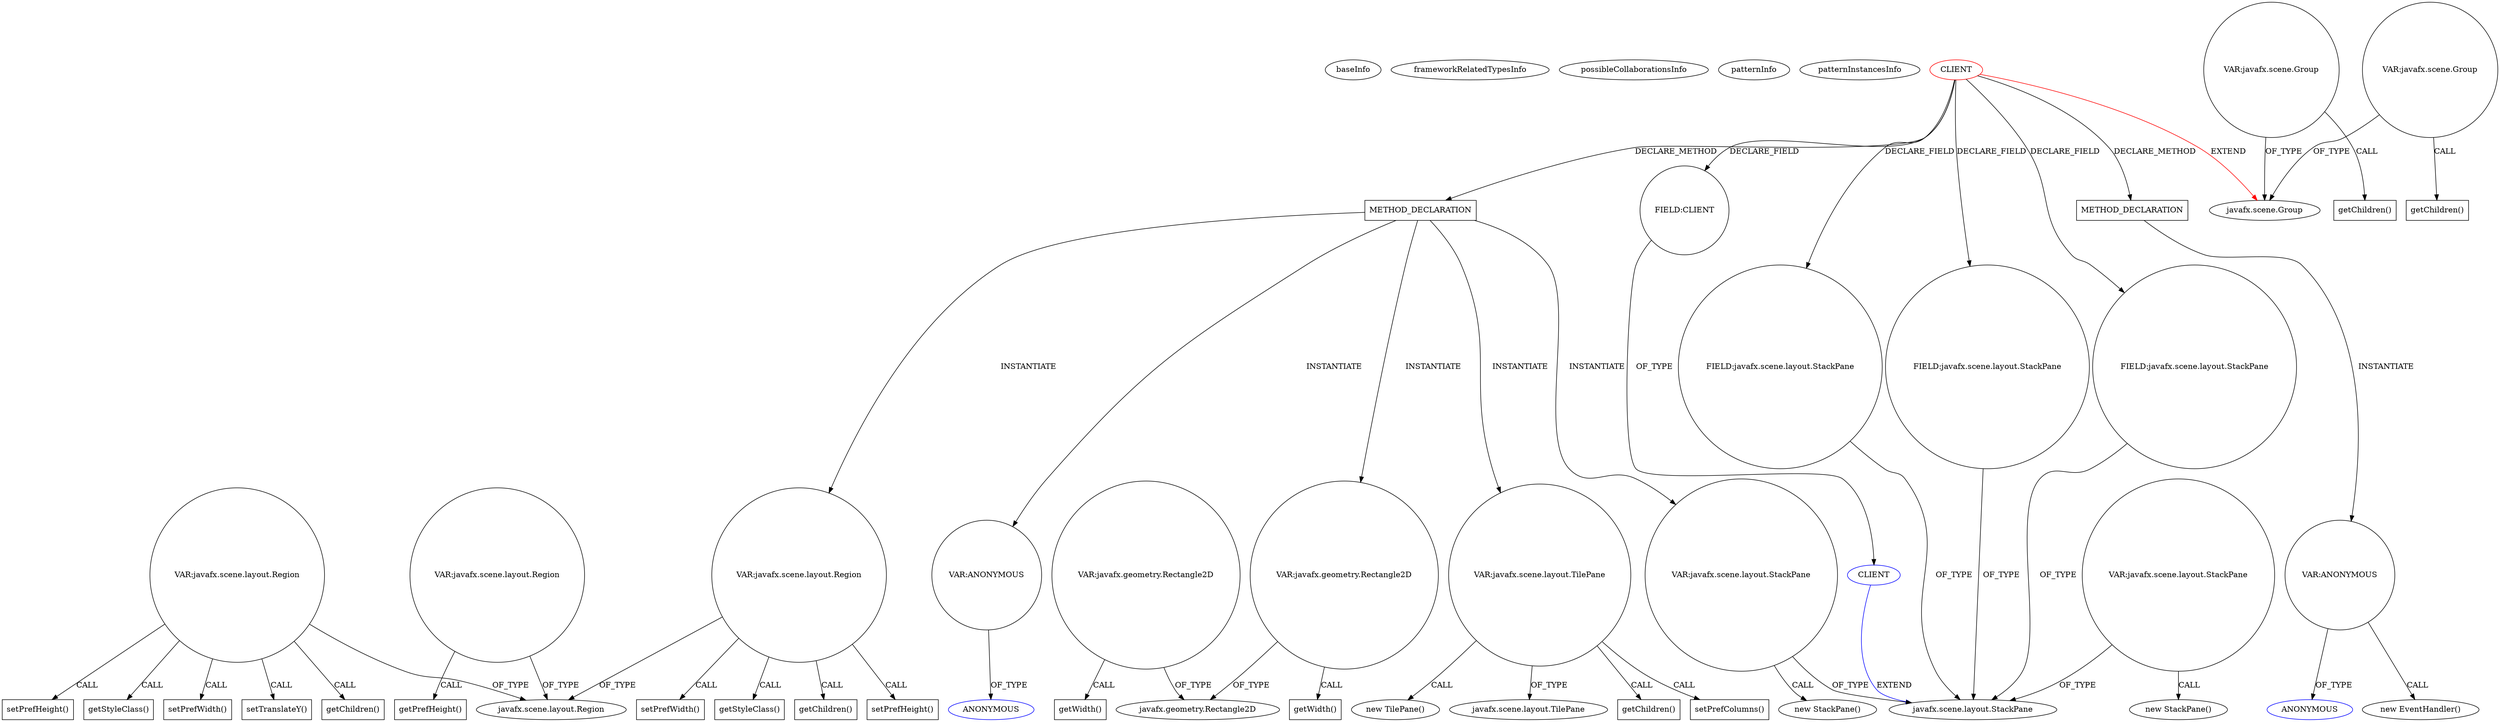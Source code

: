 digraph {
baseInfo[graphId=3913,category="pattern",isAnonymous=false,possibleRelation=true]
frameworkRelatedTypesInfo[0="javafx.scene.Group"]
possibleCollaborationsInfo[0="3913~FIELD_TYPE_DECLARATION-~javafx.scene.Group ~javafx.scene.layout.StackPane ~false~false"]
patternInfo[frequency=2.0,patternRootClient=0]
patternInstancesInfo[0="UrsKR-fxcalendar~/UrsKR-fxcalendar/fxcalendar-master/src/main/java/com/sai/javafx/calendar/BasePane.java~BasePane~1540",1="UrsKR-fxcalendar~/UrsKR-fxcalendar/fxcalendar-master/src/main/java/com/sai/javafx/calendar/TopPane.java~TopPane~1530"]
140[label="new TilePane()",vertexType="CONSTRUCTOR_CALL",isFrameworkType=false]
141[label="VAR:javafx.scene.layout.TilePane",vertexType="VARIABLE_EXPRESION",isFrameworkType=false,shape=circle]
142[label="javafx.scene.layout.TilePane",vertexType="FRAMEWORK_CLASS_TYPE",isFrameworkType=false]
126[label="METHOD_DECLARATION",vertexType="CLIENT_METHOD_DECLARATION",isFrameworkType=false,shape=box]
130[label="VAR:javafx.scene.layout.Region",vertexType="VARIABLE_EXPRESION",isFrameworkType=false,shape=circle]
0[label="CLIENT",vertexType="ROOT_CLIENT_CLASS_DECLARATION",isFrameworkType=false,color=red]
148[label="VAR:ANONYMOUS",vertexType="VARIABLE_EXPRESION",isFrameworkType=false,shape=circle]
149[label="ANONYMOUS",vertexType="REFERENCE_ANONYMOUS_DECLARATION",isFrameworkType=false,color=blue]
2[label="FIELD:CLIENT",vertexType="FIELD_DECLARATION",isFrameworkType=false,shape=circle]
31[label="javafx.scene.layout.Region",vertexType="FRAMEWORK_CLASS_TYPE",isFrameworkType=false]
146[label="getChildren()",vertexType="INSIDE_CALL",isFrameworkType=false,shape=box]
161[label="getChildren()",vertexType="INSIDE_CALL",isFrameworkType=false,shape=box]
133[label="VAR:javafx.geometry.Rectangle2D",vertexType="VARIABLE_EXPRESION",isFrameworkType=false,shape=circle]
134[label="getWidth()",vertexType="INSIDE_CALL",isFrameworkType=false,shape=box]
137[label="setPrefHeight()",vertexType="INSIDE_CALL",isFrameworkType=false,shape=box]
34[label="javafx.geometry.Rectangle2D",vertexType="FRAMEWORK_CLASS_TYPE",isFrameworkType=false]
200[label="VAR:javafx.geometry.Rectangle2D",vertexType="VARIABLE_EXPRESION",isFrameworkType=false,shape=circle]
201[label="getWidth()",vertexType="INSIDE_CALL",isFrameworkType=false,shape=box]
131[label="setPrefWidth()",vertexType="INSIDE_CALL",isFrameworkType=false,shape=box]
1[label="javafx.scene.Group",vertexType="FRAMEWORK_CLASS_TYPE",isFrameworkType=false]
197[label="VAR:javafx.scene.layout.Region",vertexType="VARIABLE_EXPRESION",isFrameworkType=false,shape=circle]
224[label="VAR:javafx.scene.Group",vertexType="VARIABLE_EXPRESION",isFrameworkType=false,shape=circle]
225[label="getChildren()",vertexType="INSIDE_CALL",isFrameworkType=false,shape=box]
69[label="VAR:javafx.scene.Group",vertexType="VARIABLE_EXPRESION",isFrameworkType=false,shape=circle]
70[label="getChildren()",vertexType="INSIDE_CALL",isFrameworkType=false,shape=box]
3[label="CLIENT",vertexType="REFERENCE_CLIENT_CLASS_DECLARATION",isFrameworkType=false,color=blue]
4[label="javafx.scene.layout.StackPane",vertexType="FRAMEWORK_CLASS_TYPE",isFrameworkType=false]
221[label="VAR:javafx.scene.layout.Region",vertexType="VARIABLE_EXPRESION",isFrameworkType=false,shape=circle]
212[label="getChildren()",vertexType="INSIDE_CALL",isFrameworkType=false,shape=box]
204[label="setPrefHeight()",vertexType="INSIDE_CALL",isFrameworkType=false,shape=box]
222[label="getPrefHeight()",vertexType="INSIDE_CALL",isFrameworkType=false,shape=box]
139[label="getStyleClass()",vertexType="INSIDE_CALL",isFrameworkType=false,shape=box]
206[label="getStyleClass()",vertexType="INSIDE_CALL",isFrameworkType=false,shape=box]
9[label="FIELD:javafx.scene.layout.StackPane",vertexType="FIELD_DECLARATION",isFrameworkType=false,shape=circle]
128[label="VAR:javafx.scene.layout.StackPane",vertexType="VARIABLE_EXPRESION",isFrameworkType=false,shape=circle]
17[label="VAR:javafx.scene.layout.StackPane",vertexType="VARIABLE_EXPRESION",isFrameworkType=false,shape=circle]
13[label="FIELD:javafx.scene.layout.StackPane",vertexType="FIELD_DECLARATION",isFrameworkType=false,shape=circle]
198[label="setPrefWidth()",vertexType="INSIDE_CALL",isFrameworkType=false,shape=box]
11[label="FIELD:javafx.scene.layout.StackPane",vertexType="FIELD_DECLARATION",isFrameworkType=false,shape=circle]
214[label="setTranslateY()",vertexType="INSIDE_CALL",isFrameworkType=false,shape=box]
16[label="new StackPane()",vertexType="CONSTRUCTOR_CALL",isFrameworkType=false]
127[label="new StackPane()",vertexType="CONSTRUCTOR_CALL",isFrameworkType=false]
180[label="METHOD_DECLARATION",vertexType="CLIENT_METHOD_DECLARATION",isFrameworkType=false,shape=box]
182[label="VAR:ANONYMOUS",vertexType="VARIABLE_EXPRESION",isFrameworkType=false,shape=circle]
183[label="ANONYMOUS",vertexType="REFERENCE_ANONYMOUS_DECLARATION",isFrameworkType=false,color=blue]
181[label="new EventHandler()",vertexType="CONSTRUCTOR_CALL",isFrameworkType=false]
144[label="setPrefColumns()",vertexType="INSIDE_CALL",isFrameworkType=false,shape=box]
133->34[label="OF_TYPE"]
197->198[label="CALL"]
17->4[label="OF_TYPE"]
182->181[label="CALL"]
130->137[label="CALL"]
141->146[label="CALL"]
224->1[label="OF_TYPE"]
197->212[label="CALL"]
128->4[label="OF_TYPE"]
130->139[label="CALL"]
141->142[label="OF_TYPE"]
126->130[label="INSTANTIATE"]
11->4[label="OF_TYPE"]
130->131[label="CALL"]
197->204[label="CALL"]
3->4[label="EXTEND",color=blue]
0->126[label="DECLARE_METHOD"]
197->214[label="CALL"]
69->70[label="CALL"]
148->149[label="OF_TYPE"]
128->127[label="CALL"]
0->9[label="DECLARE_FIELD"]
69->1[label="OF_TYPE"]
130->31[label="OF_TYPE"]
200->34[label="OF_TYPE"]
13->4[label="OF_TYPE"]
221->222[label="CALL"]
180->182[label="INSTANTIATE"]
130->161[label="CALL"]
182->183[label="OF_TYPE"]
133->134[label="CALL"]
197->31[label="OF_TYPE"]
17->16[label="CALL"]
126->148[label="INSTANTIATE"]
141->140[label="CALL"]
200->201[label="CALL"]
126->141[label="INSTANTIATE"]
0->180[label="DECLARE_METHOD"]
197->206[label="CALL"]
126->128[label="INSTANTIATE"]
0->11[label="DECLARE_FIELD"]
0->1[label="EXTEND",color=red]
9->4[label="OF_TYPE"]
141->144[label="CALL"]
221->31[label="OF_TYPE"]
224->225[label="CALL"]
126->133[label="INSTANTIATE"]
0->13[label="DECLARE_FIELD"]
0->2[label="DECLARE_FIELD"]
2->3[label="OF_TYPE"]
}
